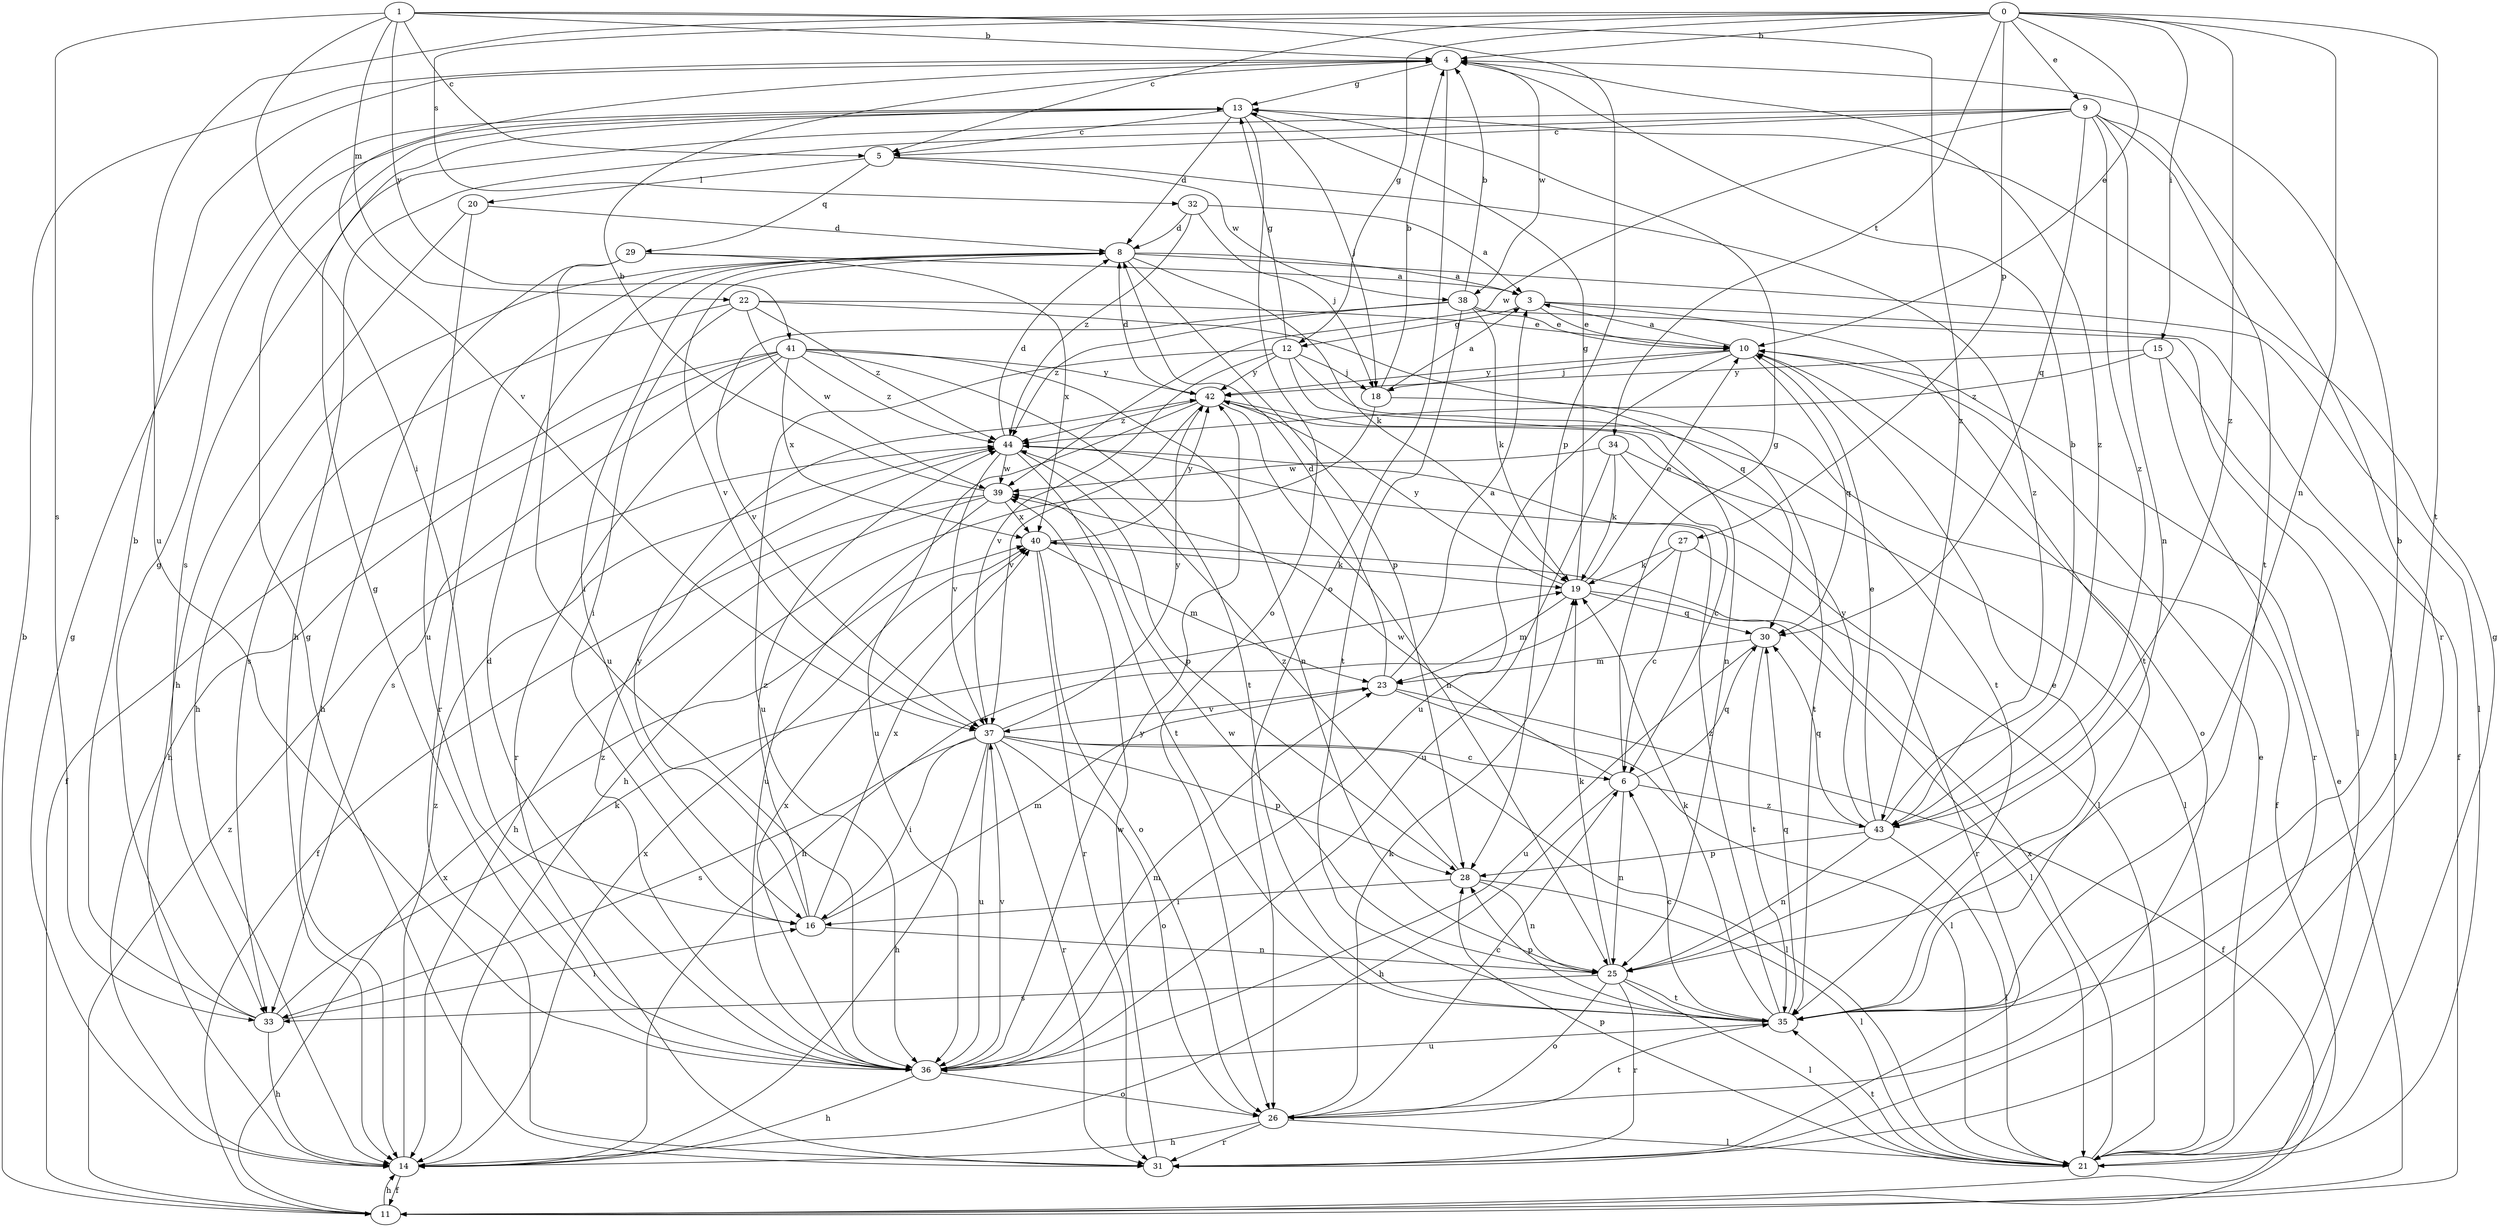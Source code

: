 strict digraph  {
0;
1;
3;
4;
5;
6;
8;
9;
10;
11;
12;
13;
14;
15;
16;
18;
19;
20;
21;
22;
23;
25;
26;
27;
28;
29;
30;
31;
32;
33;
34;
35;
36;
37;
38;
39;
40;
41;
42;
43;
44;
0 -> 4  [label=b];
0 -> 5  [label=c];
0 -> 9  [label=e];
0 -> 10  [label=e];
0 -> 12  [label=g];
0 -> 15  [label=i];
0 -> 25  [label=n];
0 -> 27  [label=p];
0 -> 32  [label=s];
0 -> 34  [label=t];
0 -> 35  [label=t];
0 -> 36  [label=u];
0 -> 43  [label=z];
1 -> 4  [label=b];
1 -> 5  [label=c];
1 -> 16  [label=i];
1 -> 22  [label=m];
1 -> 28  [label=p];
1 -> 33  [label=s];
1 -> 41  [label=y];
1 -> 43  [label=z];
3 -> 10  [label=e];
3 -> 11  [label=f];
3 -> 12  [label=g];
3 -> 35  [label=t];
4 -> 13  [label=g];
4 -> 26  [label=o];
4 -> 37  [label=v];
4 -> 38  [label=w];
4 -> 43  [label=z];
5 -> 20  [label=l];
5 -> 29  [label=q];
5 -> 38  [label=w];
5 -> 43  [label=z];
6 -> 13  [label=g];
6 -> 14  [label=h];
6 -> 25  [label=n];
6 -> 30  [label=q];
6 -> 39  [label=w];
6 -> 43  [label=z];
8 -> 3  [label=a];
8 -> 14  [label=h];
8 -> 16  [label=i];
8 -> 19  [label=k];
8 -> 21  [label=l];
8 -> 28  [label=p];
8 -> 31  [label=r];
8 -> 37  [label=v];
9 -> 5  [label=c];
9 -> 14  [label=h];
9 -> 25  [label=n];
9 -> 30  [label=q];
9 -> 31  [label=r];
9 -> 33  [label=s];
9 -> 35  [label=t];
9 -> 39  [label=w];
9 -> 43  [label=z];
10 -> 3  [label=a];
10 -> 18  [label=j];
10 -> 26  [label=o];
10 -> 30  [label=q];
10 -> 36  [label=u];
10 -> 42  [label=y];
11 -> 4  [label=b];
11 -> 10  [label=e];
11 -> 14  [label=h];
11 -> 40  [label=x];
11 -> 44  [label=z];
12 -> 13  [label=g];
12 -> 18  [label=j];
12 -> 25  [label=n];
12 -> 35  [label=t];
12 -> 36  [label=u];
12 -> 37  [label=v];
12 -> 42  [label=y];
13 -> 5  [label=c];
13 -> 8  [label=d];
13 -> 18  [label=j];
13 -> 26  [label=o];
14 -> 11  [label=f];
14 -> 13  [label=g];
14 -> 40  [label=x];
14 -> 44  [label=z];
15 -> 21  [label=l];
15 -> 31  [label=r];
15 -> 42  [label=y];
15 -> 44  [label=z];
16 -> 23  [label=m];
16 -> 25  [label=n];
16 -> 40  [label=x];
16 -> 42  [label=y];
16 -> 44  [label=z];
18 -> 3  [label=a];
18 -> 4  [label=b];
18 -> 14  [label=h];
18 -> 35  [label=t];
19 -> 10  [label=e];
19 -> 13  [label=g];
19 -> 21  [label=l];
19 -> 23  [label=m];
19 -> 30  [label=q];
19 -> 42  [label=y];
20 -> 8  [label=d];
20 -> 14  [label=h];
20 -> 36  [label=u];
21 -> 10  [label=e];
21 -> 13  [label=g];
21 -> 28  [label=p];
21 -> 35  [label=t];
21 -> 40  [label=x];
22 -> 10  [label=e];
22 -> 16  [label=i];
22 -> 30  [label=q];
22 -> 33  [label=s];
22 -> 39  [label=w];
22 -> 44  [label=z];
23 -> 3  [label=a];
23 -> 8  [label=d];
23 -> 11  [label=f];
23 -> 21  [label=l];
23 -> 37  [label=v];
25 -> 19  [label=k];
25 -> 21  [label=l];
25 -> 26  [label=o];
25 -> 31  [label=r];
25 -> 33  [label=s];
25 -> 35  [label=t];
25 -> 39  [label=w];
26 -> 6  [label=c];
26 -> 14  [label=h];
26 -> 19  [label=k];
26 -> 21  [label=l];
26 -> 31  [label=r];
26 -> 35  [label=t];
27 -> 6  [label=c];
27 -> 14  [label=h];
27 -> 19  [label=k];
27 -> 31  [label=r];
28 -> 16  [label=i];
28 -> 21  [label=l];
28 -> 25  [label=n];
28 -> 44  [label=z];
29 -> 3  [label=a];
29 -> 14  [label=h];
29 -> 36  [label=u];
29 -> 40  [label=x];
30 -> 23  [label=m];
30 -> 35  [label=t];
30 -> 36  [label=u];
31 -> 13  [label=g];
31 -> 39  [label=w];
32 -> 3  [label=a];
32 -> 8  [label=d];
32 -> 18  [label=j];
32 -> 44  [label=z];
33 -> 4  [label=b];
33 -> 13  [label=g];
33 -> 14  [label=h];
33 -> 16  [label=i];
33 -> 19  [label=k];
34 -> 6  [label=c];
34 -> 19  [label=k];
34 -> 21  [label=l];
34 -> 36  [label=u];
34 -> 39  [label=w];
35 -> 4  [label=b];
35 -> 6  [label=c];
35 -> 10  [label=e];
35 -> 19  [label=k];
35 -> 28  [label=p];
35 -> 30  [label=q];
35 -> 36  [label=u];
35 -> 44  [label=z];
36 -> 8  [label=d];
36 -> 13  [label=g];
36 -> 14  [label=h];
36 -> 23  [label=m];
36 -> 26  [label=o];
36 -> 37  [label=v];
36 -> 40  [label=x];
36 -> 42  [label=y];
36 -> 44  [label=z];
37 -> 6  [label=c];
37 -> 14  [label=h];
37 -> 16  [label=i];
37 -> 21  [label=l];
37 -> 26  [label=o];
37 -> 28  [label=p];
37 -> 31  [label=r];
37 -> 33  [label=s];
37 -> 36  [label=u];
37 -> 42  [label=y];
38 -> 4  [label=b];
38 -> 10  [label=e];
38 -> 19  [label=k];
38 -> 21  [label=l];
38 -> 35  [label=t];
38 -> 37  [label=v];
38 -> 44  [label=z];
39 -> 4  [label=b];
39 -> 11  [label=f];
39 -> 14  [label=h];
39 -> 36  [label=u];
39 -> 40  [label=x];
40 -> 19  [label=k];
40 -> 23  [label=m];
40 -> 26  [label=o];
40 -> 31  [label=r];
40 -> 42  [label=y];
41 -> 11  [label=f];
41 -> 14  [label=h];
41 -> 25  [label=n];
41 -> 31  [label=r];
41 -> 33  [label=s];
41 -> 35  [label=t];
41 -> 40  [label=x];
41 -> 42  [label=y];
41 -> 44  [label=z];
42 -> 8  [label=d];
42 -> 11  [label=f];
42 -> 25  [label=n];
42 -> 36  [label=u];
42 -> 37  [label=v];
42 -> 44  [label=z];
43 -> 4  [label=b];
43 -> 10  [label=e];
43 -> 21  [label=l];
43 -> 25  [label=n];
43 -> 28  [label=p];
43 -> 30  [label=q];
43 -> 42  [label=y];
44 -> 8  [label=d];
44 -> 21  [label=l];
44 -> 28  [label=p];
44 -> 35  [label=t];
44 -> 37  [label=v];
44 -> 39  [label=w];
}
